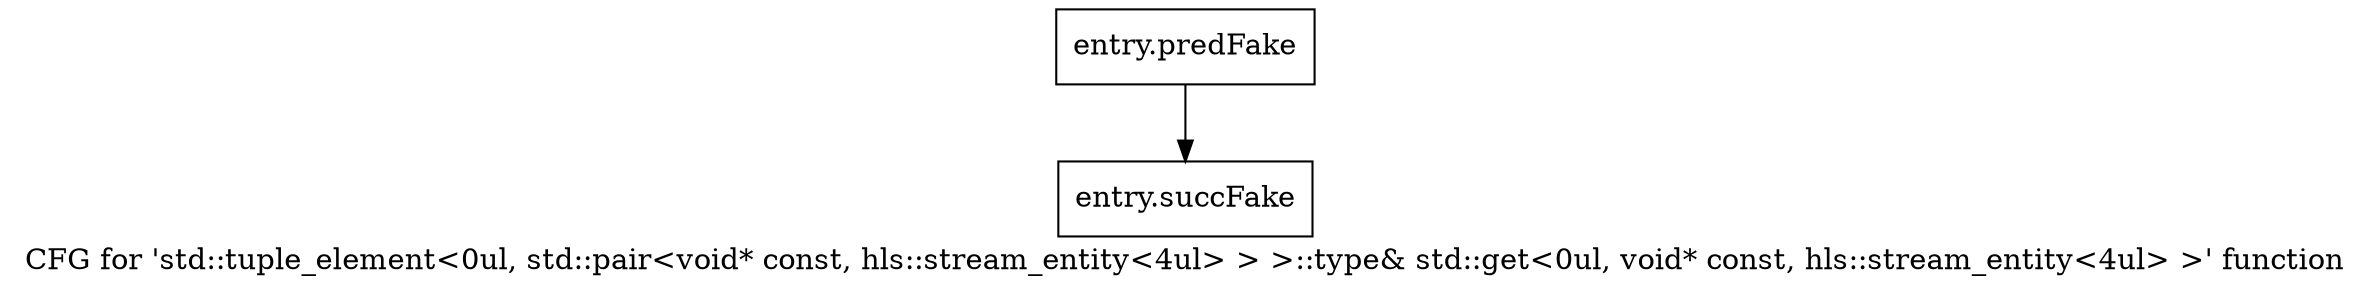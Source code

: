 digraph "CFG for 'std::tuple_element\<0ul, std::pair\<void* const, hls::stream_entity\<4ul\> \> \>::type& std::get\<0ul, void* const, hls::stream_entity\<4ul\> \>' function" {
	label="CFG for 'std::tuple_element\<0ul, std::pair\<void* const, hls::stream_entity\<4ul\> \> \>::type& std::get\<0ul, void* const, hls::stream_entity\<4ul\> \>' function";

	Node0x42eaa60 [shape=record,filename="",linenumber="",label="{entry.predFake}"];
	Node0x42eaa60 -> Node0x440a3d0[ callList="" memoryops="" filename="/tools/Xilinx/Vitis_HLS/2022.1/tps/lnx64/gcc-8.3.0/lib/gcc/x86_64-pc-linux-gnu/8.3.0/../../../../include/c++/8.3.0/utility" execusionnum="407"];
	Node0x440a3d0 [shape=record,filename="/tools/Xilinx/Vitis_HLS/2022.1/tps/lnx64/gcc-8.3.0/lib/gcc/x86_64-pc-linux-gnu/8.3.0/../../../../include/c++/8.3.0/utility",linenumber="217",label="{entry.succFake}"];
}
